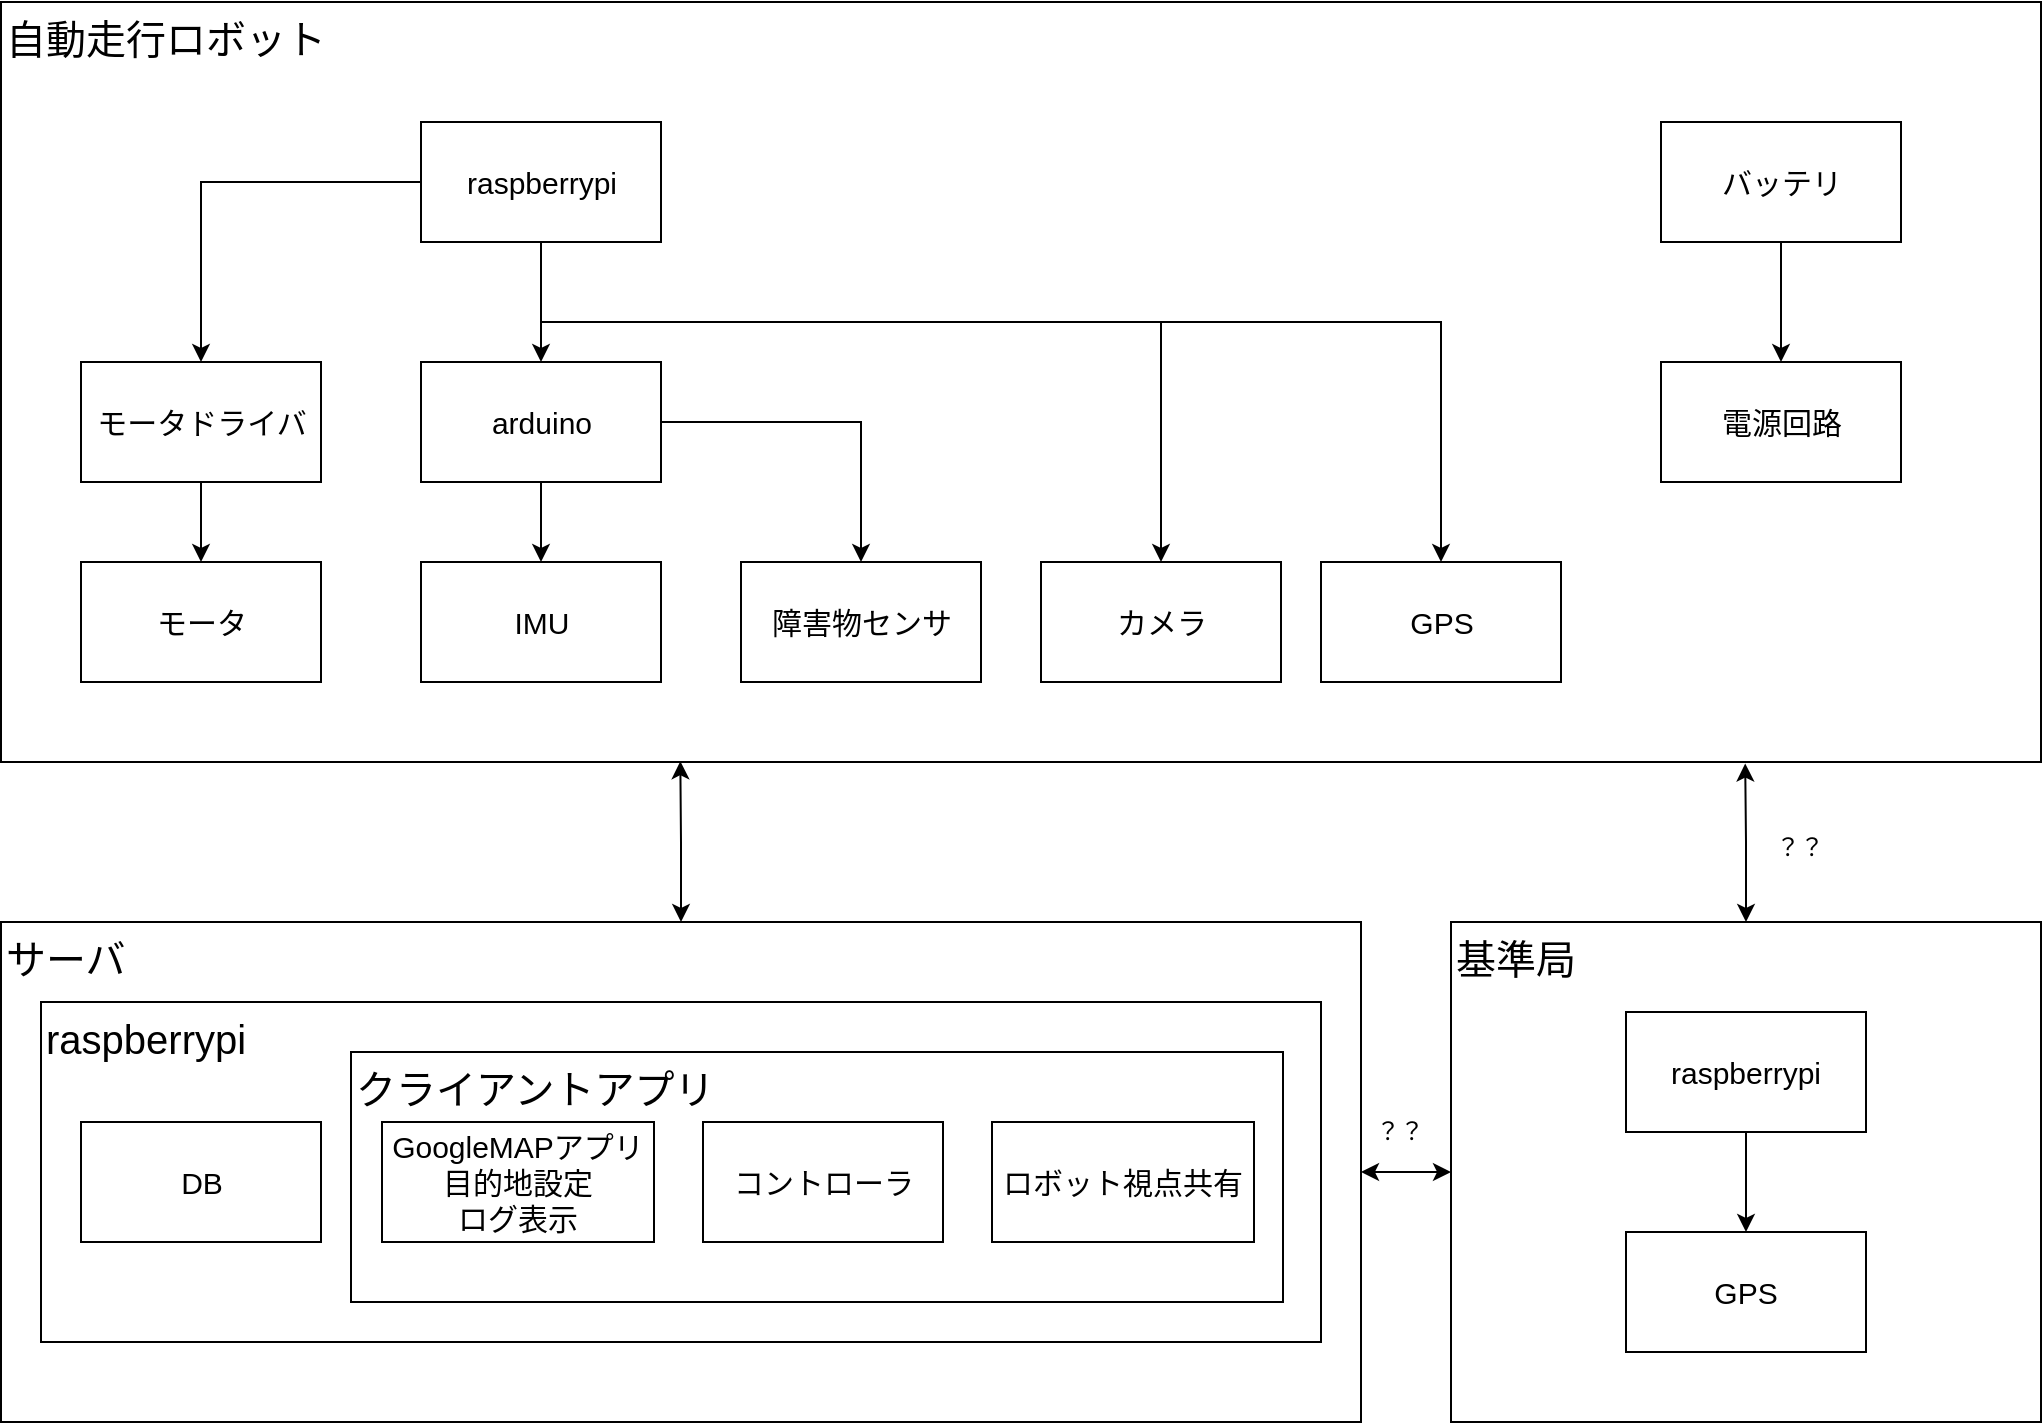 <mxfile version="12.2.2" type="device" pages="1"><diagram id="tinNvIgsULRMoUo3Y9k3" name="ページ1"><mxGraphModel dx="1340" dy="783" grid="1" gridSize="10" guides="1" tooltips="1" connect="1" arrows="1" fold="1" page="1" pageScale="1" pageWidth="1169" pageHeight="827" math="0" shadow="0"><root><mxCell id="0"/><mxCell id="1" parent="0"/><mxCell id="iC3YeySP4EC_nQZZhPpx-3" value="&lt;font style=&quot;font-size: 20px&quot;&gt;自動走行ロボット&lt;/font&gt;" style="rounded=0;whiteSpace=wrap;html=1;labelBackgroundColor=none;fillColor=none;align=left;verticalAlign=top;" parent="1" vertex="1"><mxGeometry x="74.5" y="57" width="1020" height="380" as="geometry"/></mxCell><mxCell id="iC3YeySP4EC_nQZZhPpx-8" value="" style="edgeStyle=orthogonalEdgeStyle;rounded=0;orthogonalLoop=1;jettySize=auto;html=1;" parent="1" source="iC3YeySP4EC_nQZZhPpx-4" target="iC3YeySP4EC_nQZZhPpx-5" edge="1"><mxGeometry relative="1" as="geometry"/></mxCell><mxCell id="iC3YeySP4EC_nQZZhPpx-4" value="モータドライバ" style="rounded=0;whiteSpace=wrap;html=1;labelBackgroundColor=none;fillColor=none;fontSize=15;" parent="1" vertex="1"><mxGeometry x="114.5" y="237" width="120" height="60" as="geometry"/></mxCell><mxCell id="iC3YeySP4EC_nQZZhPpx-5" value="モータ" style="rounded=0;whiteSpace=wrap;html=1;labelBackgroundColor=none;fillColor=none;fontSize=15;" parent="1" vertex="1"><mxGeometry x="114.5" y="337" width="120" height="60" as="geometry"/></mxCell><mxCell id="iC3YeySP4EC_nQZZhPpx-7" style="edgeStyle=orthogonalEdgeStyle;rounded=0;orthogonalLoop=1;jettySize=auto;html=1;exitX=0;exitY=0.5;exitDx=0;exitDy=0;entryX=0.5;entryY=0;entryDx=0;entryDy=0;" parent="1" source="iC3YeySP4EC_nQZZhPpx-6" target="iC3YeySP4EC_nQZZhPpx-4" edge="1"><mxGeometry relative="1" as="geometry"/></mxCell><mxCell id="iC3YeySP4EC_nQZZhPpx-14" style="edgeStyle=orthogonalEdgeStyle;rounded=0;orthogonalLoop=1;jettySize=auto;html=1;exitX=0.5;exitY=1;exitDx=0;exitDy=0;entryX=0.5;entryY=0;entryDx=0;entryDy=0;" parent="1" source="iC3YeySP4EC_nQZZhPpx-6" target="iC3YeySP4EC_nQZZhPpx-9" edge="1"><mxGeometry relative="1" as="geometry"/></mxCell><mxCell id="iC3YeySP4EC_nQZZhPpx-24" style="edgeStyle=orthogonalEdgeStyle;rounded=0;orthogonalLoop=1;jettySize=auto;html=1;exitX=0.5;exitY=1;exitDx=0;exitDy=0;entryX=0.5;entryY=0;entryDx=0;entryDy=0;" parent="1" source="iC3YeySP4EC_nQZZhPpx-6" target="iC3YeySP4EC_nQZZhPpx-23" edge="1"><mxGeometry relative="1" as="geometry"><Array as="points"><mxPoint x="344.5" y="217"/><mxPoint x="654.5" y="217"/></Array></mxGeometry></mxCell><mxCell id="iC3YeySP4EC_nQZZhPpx-26" style="edgeStyle=orthogonalEdgeStyle;rounded=0;orthogonalLoop=1;jettySize=auto;html=1;exitX=0.5;exitY=1;exitDx=0;exitDy=0;entryX=0.5;entryY=0;entryDx=0;entryDy=0;" parent="1" source="iC3YeySP4EC_nQZZhPpx-6" target="iC3YeySP4EC_nQZZhPpx-25" edge="1"><mxGeometry relative="1" as="geometry"><Array as="points"><mxPoint x="344.5" y="217"/><mxPoint x="794.5" y="217"/></Array></mxGeometry></mxCell><mxCell id="iC3YeySP4EC_nQZZhPpx-6" value="&lt;font style=&quot;font-size: 15px&quot;&gt;raspberrypi&lt;/font&gt;" style="rounded=0;whiteSpace=wrap;html=1;labelBackgroundColor=none;fillColor=none;" parent="1" vertex="1"><mxGeometry x="284.5" y="117" width="120" height="60" as="geometry"/></mxCell><mxCell id="iC3YeySP4EC_nQZZhPpx-12" value="" style="edgeStyle=orthogonalEdgeStyle;rounded=0;orthogonalLoop=1;jettySize=auto;html=1;" parent="1" source="iC3YeySP4EC_nQZZhPpx-9" target="iC3YeySP4EC_nQZZhPpx-10" edge="1"><mxGeometry relative="1" as="geometry"/></mxCell><mxCell id="iC3YeySP4EC_nQZZhPpx-13" style="edgeStyle=orthogonalEdgeStyle;rounded=0;orthogonalLoop=1;jettySize=auto;html=1;exitX=1;exitY=0.5;exitDx=0;exitDy=0;" parent="1" source="iC3YeySP4EC_nQZZhPpx-9" target="iC3YeySP4EC_nQZZhPpx-11" edge="1"><mxGeometry relative="1" as="geometry"/></mxCell><mxCell id="iC3YeySP4EC_nQZZhPpx-9" value="arduino" style="rounded=0;whiteSpace=wrap;html=1;labelBackgroundColor=none;fillColor=none;fontSize=15;" parent="1" vertex="1"><mxGeometry x="284.5" y="237" width="120" height="60" as="geometry"/></mxCell><mxCell id="iC3YeySP4EC_nQZZhPpx-10" value="IMU" style="rounded=0;whiteSpace=wrap;html=1;labelBackgroundColor=none;fillColor=none;fontSize=15;" parent="1" vertex="1"><mxGeometry x="284.5" y="337" width="120" height="60" as="geometry"/></mxCell><mxCell id="iC3YeySP4EC_nQZZhPpx-11" value="障害物センサ" style="rounded=0;whiteSpace=wrap;html=1;labelBackgroundColor=none;fillColor=none;fontSize=15;" parent="1" vertex="1"><mxGeometry x="444.5" y="337" width="120" height="60" as="geometry"/></mxCell><mxCell id="bRWXXS3OTFd8R3I1n8WV-20" style="edgeStyle=orthogonalEdgeStyle;rounded=0;orthogonalLoop=1;jettySize=auto;html=1;exitX=0.5;exitY=0;exitDx=0;exitDy=0;startArrow=classic;startFill=1;endArrow=classic;endFill=1;entryX=0.333;entryY=0.999;entryDx=0;entryDy=0;entryPerimeter=0;" edge="1" parent="1" source="iC3YeySP4EC_nQZZhPpx-15" target="iC3YeySP4EC_nQZZhPpx-3"><mxGeometry relative="1" as="geometry"/></mxCell><mxCell id="iC3YeySP4EC_nQZZhPpx-15" value="&lt;font style=&quot;font-size: 20px&quot;&gt;サーバ&lt;/font&gt;" style="rounded=0;whiteSpace=wrap;html=1;labelBackgroundColor=none;fillColor=none;align=left;verticalAlign=top;" parent="1" vertex="1"><mxGeometry x="74.5" y="517" width="680" height="250" as="geometry"/></mxCell><mxCell id="iC3YeySP4EC_nQZZhPpx-16" value="&lt;font style=&quot;font-size: 20px&quot;&gt;raspberrypi&lt;/font&gt;" style="rounded=0;whiteSpace=wrap;html=1;labelBackgroundColor=none;fillColor=none;align=left;verticalAlign=top;" parent="1" vertex="1"><mxGeometry x="94.5" y="557" width="640" height="170" as="geometry"/></mxCell><mxCell id="iC3YeySP4EC_nQZZhPpx-23" value="カメラ" style="rounded=0;whiteSpace=wrap;html=1;labelBackgroundColor=none;fillColor=none;align=center;fontSize=15;" parent="1" vertex="1"><mxGeometry x="594.5" y="337" width="120" height="60" as="geometry"/></mxCell><mxCell id="iC3YeySP4EC_nQZZhPpx-25" value="GPS" style="rounded=0;whiteSpace=wrap;html=1;labelBackgroundColor=none;fillColor=none;align=center;fontSize=15;" parent="1" vertex="1"><mxGeometry x="734.5" y="337" width="120" height="60" as="geometry"/></mxCell><mxCell id="iC3YeySP4EC_nQZZhPpx-27" value="電源回路" style="rounded=0;whiteSpace=wrap;html=1;labelBackgroundColor=none;fillColor=none;align=center;fontSize=15;" parent="1" vertex="1"><mxGeometry x="904.5" y="237" width="120" height="60" as="geometry"/></mxCell><mxCell id="bRWXXS3OTFd8R3I1n8WV-1" style="edgeStyle=orthogonalEdgeStyle;rounded=0;orthogonalLoop=1;jettySize=auto;html=1;exitX=0.5;exitY=1;exitDx=0;exitDy=0;startArrow=none;startFill=0;endArrow=classic;endFill=1;" edge="1" parent="1" source="iC3YeySP4EC_nQZZhPpx-28" target="iC3YeySP4EC_nQZZhPpx-27"><mxGeometry relative="1" as="geometry"/></mxCell><mxCell id="iC3YeySP4EC_nQZZhPpx-28" value="バッテリ" style="rounded=0;whiteSpace=wrap;html=1;labelBackgroundColor=none;fillColor=none;align=center;fontSize=15;" parent="1" vertex="1"><mxGeometry x="904.5" y="117" width="120" height="60" as="geometry"/></mxCell><mxCell id="iC3YeySP4EC_nQZZhPpx-31" value="DB" style="rounded=0;whiteSpace=wrap;html=1;labelBackgroundColor=none;fillColor=none;align=center;fontSize=15;" parent="1" vertex="1"><mxGeometry x="114.5" y="617" width="120" height="60" as="geometry"/></mxCell><mxCell id="bRWXXS3OTFd8R3I1n8WV-3" value="&lt;font style=&quot;font-size: 20px&quot;&gt;クライアントアプリ&lt;/font&gt;" style="rounded=0;whiteSpace=wrap;html=1;labelBackgroundColor=none;fillColor=none;align=left;verticalAlign=top;" vertex="1" parent="1"><mxGeometry x="249.5" y="582" width="466" height="125" as="geometry"/></mxCell><mxCell id="bRWXXS3OTFd8R3I1n8WV-4" value="GoogleMAPアプリ&lt;br style=&quot;font-size: 15px;&quot;&gt;目的地設定&lt;br style=&quot;font-size: 15px;&quot;&gt;ログ表示" style="rounded=0;whiteSpace=wrap;html=1;labelBackgroundColor=none;fillColor=none;align=center;fontSize=15;" vertex="1" parent="1"><mxGeometry x="265" y="617" width="136" height="60" as="geometry"/></mxCell><mxCell id="bRWXXS3OTFd8R3I1n8WV-5" value="コントローラ" style="rounded=0;whiteSpace=wrap;html=1;labelBackgroundColor=none;fillColor=none;align=center;fontSize=15;" vertex="1" parent="1"><mxGeometry x="425.5" y="617" width="120" height="60" as="geometry"/></mxCell><mxCell id="bRWXXS3OTFd8R3I1n8WV-6" value="ロボット視点共有" style="rounded=0;whiteSpace=wrap;html=1;labelBackgroundColor=none;fillColor=none;align=center;fontSize=15;" vertex="1" parent="1"><mxGeometry x="570" y="617" width="131" height="60" as="geometry"/></mxCell><mxCell id="bRWXXS3OTFd8R3I1n8WV-21" style="edgeStyle=orthogonalEdgeStyle;rounded=0;orthogonalLoop=1;jettySize=auto;html=1;exitX=0.5;exitY=0;exitDx=0;exitDy=0;entryX=0.855;entryY=1.002;entryDx=0;entryDy=0;entryPerimeter=0;startArrow=classic;startFill=1;endArrow=classic;endFill=1;" edge="1" parent="1" source="bRWXXS3OTFd8R3I1n8WV-8" target="iC3YeySP4EC_nQZZhPpx-3"><mxGeometry relative="1" as="geometry"/></mxCell><mxCell id="bRWXXS3OTFd8R3I1n8WV-26" style="edgeStyle=orthogonalEdgeStyle;rounded=0;orthogonalLoop=1;jettySize=auto;html=1;exitX=0;exitY=0.5;exitDx=0;exitDy=0;entryX=1;entryY=0.5;entryDx=0;entryDy=0;startArrow=classic;startFill=1;endArrow=classic;endFill=1;" edge="1" parent="1" source="bRWXXS3OTFd8R3I1n8WV-8" target="iC3YeySP4EC_nQZZhPpx-15"><mxGeometry relative="1" as="geometry"/></mxCell><mxCell id="bRWXXS3OTFd8R3I1n8WV-8" value="&lt;font style=&quot;font-size: 20px&quot;&gt;基準局&lt;/font&gt;" style="rounded=0;whiteSpace=wrap;html=1;labelBackgroundColor=none;fillColor=none;align=left;verticalAlign=top;" vertex="1" parent="1"><mxGeometry x="799.5" y="517" width="295" height="250" as="geometry"/></mxCell><mxCell id="bRWXXS3OTFd8R3I1n8WV-11" style="edgeStyle=orthogonalEdgeStyle;rounded=0;orthogonalLoop=1;jettySize=auto;html=1;exitX=0.5;exitY=1;exitDx=0;exitDy=0;startArrow=none;startFill=0;endArrow=classic;endFill=1;" edge="1" parent="1" source="bRWXXS3OTFd8R3I1n8WV-9" target="bRWXXS3OTFd8R3I1n8WV-10"><mxGeometry relative="1" as="geometry"/></mxCell><mxCell id="bRWXXS3OTFd8R3I1n8WV-9" value="raspberrypi" style="rounded=0;whiteSpace=wrap;html=1;labelBackgroundColor=none;fillColor=none;fontSize=15;" vertex="1" parent="1"><mxGeometry x="887" y="562" width="120" height="60" as="geometry"/></mxCell><mxCell id="bRWXXS3OTFd8R3I1n8WV-10" value="GPS" style="rounded=0;whiteSpace=wrap;html=1;labelBackgroundColor=none;fillColor=none;align=center;fontSize=15;" vertex="1" parent="1"><mxGeometry x="887" y="672" width="120" height="60" as="geometry"/></mxCell><mxCell id="bRWXXS3OTFd8R3I1n8WV-27" value="？？&lt;br&gt;" style="text;html=1;resizable=0;points=[];autosize=1;align=left;verticalAlign=top;spacingTop=-4;" vertex="1" parent="1"><mxGeometry x="960" y="470" width="40" height="20" as="geometry"/></mxCell><mxCell id="bRWXXS3OTFd8R3I1n8WV-28" value="？？&lt;br&gt;" style="text;html=1;resizable=0;points=[];autosize=1;align=left;verticalAlign=top;spacingTop=-4;" vertex="1" parent="1"><mxGeometry x="759.5" y="612" width="40" height="20" as="geometry"/></mxCell></root></mxGraphModel></diagram></mxfile>